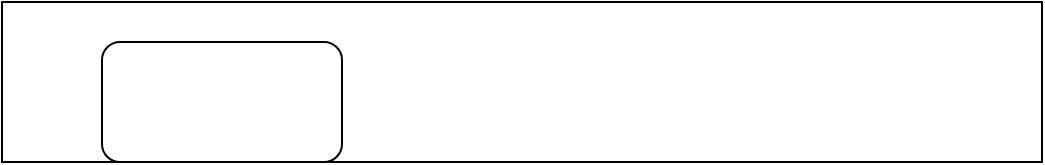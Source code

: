 <mxfile version="20.5.3" type="embed"><diagram id="jDhfRBhu6VY2eBmYlkRj" name="Page-1"><mxGraphModel dx="1035" dy="874" grid="1" gridSize="10" guides="1" tooltips="1" connect="1" arrows="1" fold="1" page="1" pageScale="1" pageWidth="850" pageHeight="1100" math="0" shadow="0"><root><mxCell id="0"/><mxCell id="1" parent="0"/><mxCell id="2" value="" style="rounded=0;whiteSpace=wrap;html=1;" vertex="1" parent="1"><mxGeometry x="160" y="120" width="520" height="80" as="geometry"/></mxCell><mxCell id="3" value="" style="rounded=1;whiteSpace=wrap;html=1;" vertex="1" parent="1"><mxGeometry x="210" y="140" width="120" height="60" as="geometry"/></mxCell></root></mxGraphModel></diagram></mxfile>